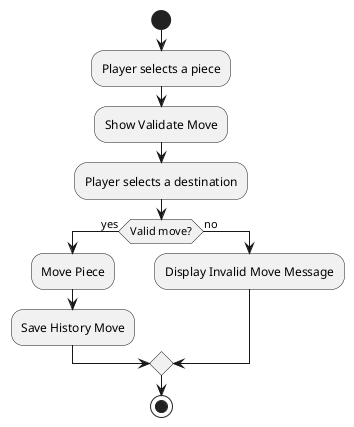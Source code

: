 @startuml
start
:Player selects a piece;
:Show Validate Move;
:Player selects a destination;
if (Valid move?) then (yes)
    :Move Piece;
    :Save History Move;
else (no)
    :Display Invalid Move Message;
endif
stop
@enduml
